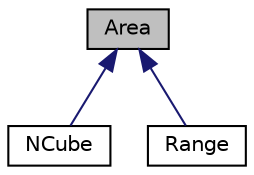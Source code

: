 digraph "Area"
{
  edge [fontname="Helvetica",fontsize="10",labelfontname="Helvetica",labelfontsize="10"];
  node [fontname="Helvetica",fontsize="10",shape=record];
  Node0 [label="Area",height=0.2,width=0.4,color="black", fillcolor="grey75", style="filled", fontcolor="black"];
  Node0 -> Node1 [dir="back",color="midnightblue",fontsize="10",style="solid",fontname="Helvetica"];
  Node1 [label="NCube",height=0.2,width=0.4,color="black", fillcolor="white", style="filled",URL="$class_n_cube.html"];
  Node0 -> Node2 [dir="back",color="midnightblue",fontsize="10",style="solid",fontname="Helvetica"];
  Node2 [label="Range",height=0.2,width=0.4,color="black", fillcolor="white", style="filled",URL="$class_range.html"];
}

